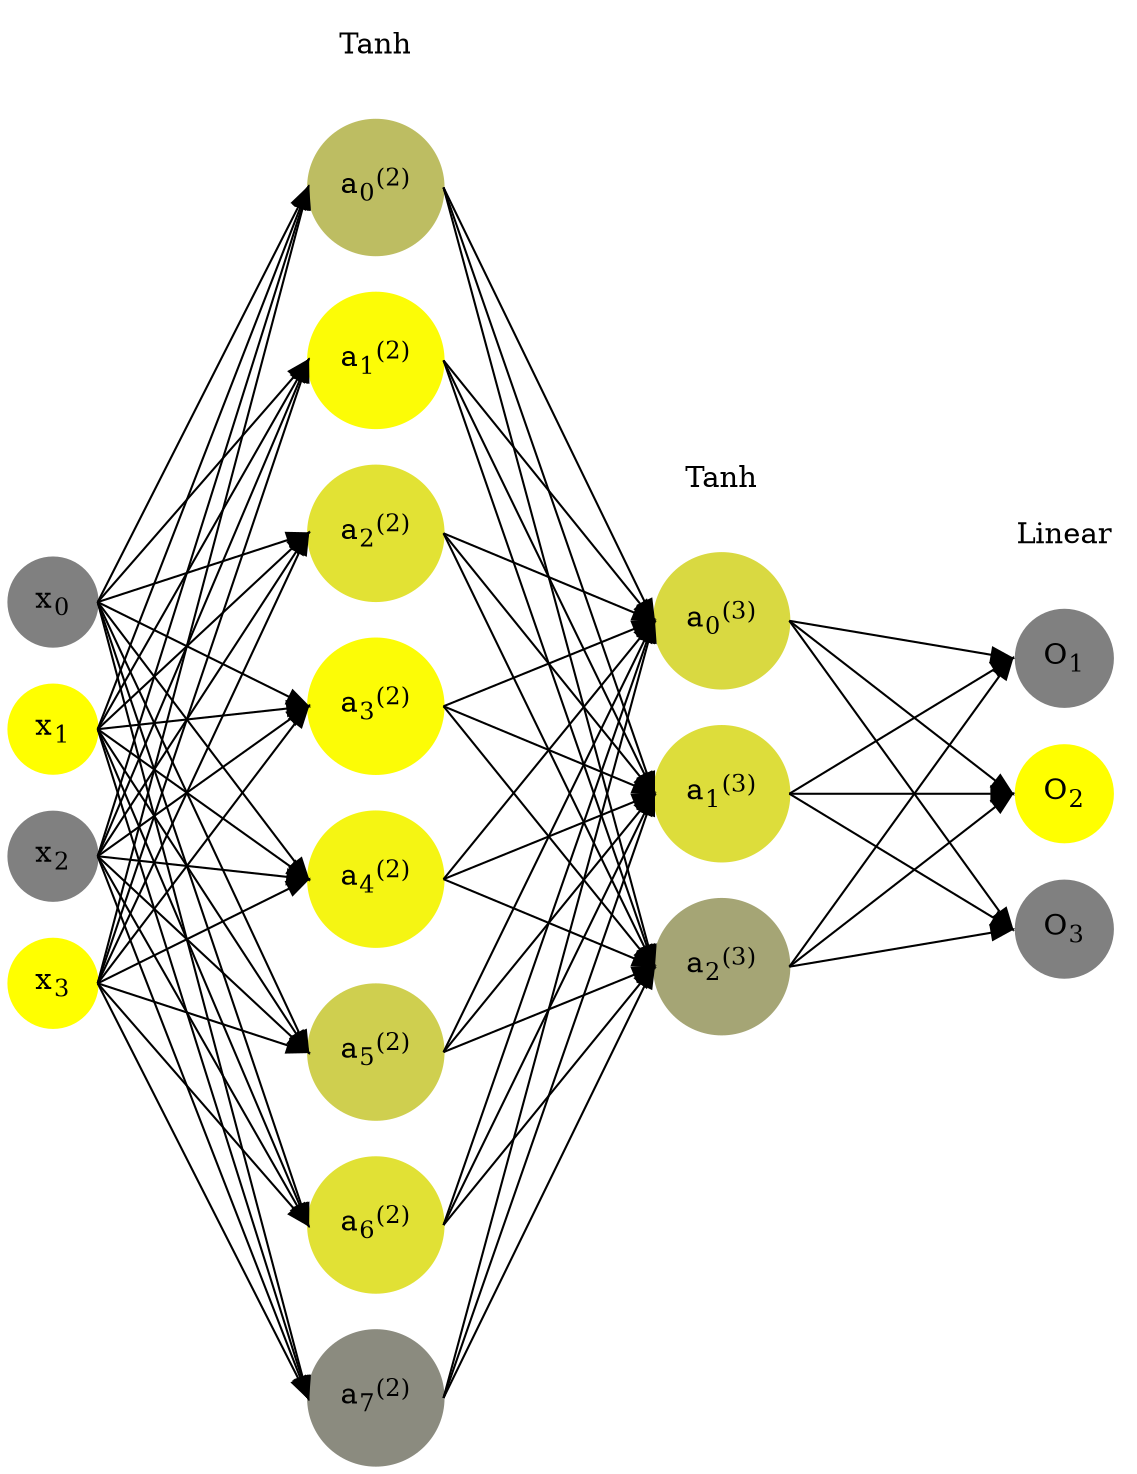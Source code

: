 digraph G {
	rankdir = LR;
	splines=false;
	edge[style=invis];
	ranksep= 1.4;
	{
	node [shape=circle, color="0.1667, 0.0, 0.5", style=filled, fillcolor="0.1667, 0.0, 0.5"];
	x0 [label=<x<sub>0</sub>>];
	}
	{
	node [shape=circle, color="0.1667, 1.0, 1.0", style=filled, fillcolor="0.1667, 1.0, 1.0"];
	x1 [label=<x<sub>1</sub>>];
	}
	{
	node [shape=circle, color="0.1667, 0.0, 0.5", style=filled, fillcolor="0.1667, 0.0, 0.5"];
	x2 [label=<x<sub>2</sub>>];
	}
	{
	node [shape=circle, color="0.1667, 1.0, 1.0", style=filled, fillcolor="0.1667, 1.0, 1.0"];
	x3 [label=<x<sub>3</sub>>];
	}
	{
	node [shape=circle, color="0.1667, 0.477022, 0.738511", style=filled, fillcolor="0.1667, 0.477022, 0.738511"];
	a02 [label=<a<sub>0</sub><sup>(2)</sup>>];
	}
	{
	node [shape=circle, color="0.1667, 0.974039, 0.987019", style=filled, fillcolor="0.1667, 0.974039, 0.987019"];
	a12 [label=<a<sub>1</sub><sup>(2)</sup>>];
	}
	{
	node [shape=circle, color="0.1667, 0.766574, 0.883287", style=filled, fillcolor="0.1667, 0.766574, 0.883287"];
	a22 [label=<a<sub>2</sub><sup>(2)</sup>>];
	}
	{
	node [shape=circle, color="0.1667, 0.976129, 0.988065", style=filled, fillcolor="0.1667, 0.976129, 0.988065"];
	a32 [label=<a<sub>3</sub><sup>(2)</sup>>];
	}
	{
	node [shape=circle, color="0.1667, 0.919507, 0.959753", style=filled, fillcolor="0.1667, 0.919507, 0.959753"];
	a42 [label=<a<sub>4</sub><sup>(2)</sup>>];
	}
	{
	node [shape=circle, color="0.1667, 0.618230, 0.809115", style=filled, fillcolor="0.1667, 0.618230, 0.809115"];
	a52 [label=<a<sub>5</sub><sup>(2)</sup>>];
	}
	{
	node [shape=circle, color="0.1667, 0.761100, 0.880550", style=filled, fillcolor="0.1667, 0.761100, 0.880550"];
	a62 [label=<a<sub>6</sub><sup>(2)</sup>>];
	}
	{
	node [shape=circle, color="0.1667, 0.087237, 0.543619", style=filled, fillcolor="0.1667, 0.087237, 0.543619"];
	a72 [label=<a<sub>7</sub><sup>(2)</sup>>];
	}
	{
	node [shape=circle, color="0.1667, 0.700043, 0.850022", style=filled, fillcolor="0.1667, 0.700043, 0.850022"];
	a03 [label=<a<sub>0</sub><sup>(3)</sup>>];
	}
	{
	node [shape=circle, color="0.1667, 0.730976, 0.865488", style=filled, fillcolor="0.1667, 0.730976, 0.865488"];
	a13 [label=<a<sub>1</sub><sup>(3)</sup>>];
	}
	{
	node [shape=circle, color="0.1667, 0.291523, 0.645761", style=filled, fillcolor="0.1667, 0.291523, 0.645761"];
	a23 [label=<a<sub>2</sub><sup>(3)</sup>>];
	}
	{
	node [shape=circle, color="0.1667, 0.0, 0.5", style=filled, fillcolor="0.1667, 0.0, 0.5"];
	O1 [label=<O<sub>1</sub>>];
	}
	{
	node [shape=circle, color="0.1667, 1.0, 1.0", style=filled, fillcolor="0.1667, 1.0, 1.0"];
	O2 [label=<O<sub>2</sub>>];
	}
	{
	node [shape=circle, color="0.1667, 0.0, 0.5", style=filled, fillcolor="0.1667, 0.0, 0.5"];
	O3 [label=<O<sub>3</sub>>];
	}
	{
	rank=same;
	x0->x1->x2->x3;
	}
	{
	rank=same;
	a02->a12->a22->a32->a42->a52->a62->a72;
	}
	{
	rank=same;
	a03->a13->a23;
	}
	{
	rank=same;
	O1->O2->O3;
	}
	l1 [shape=plaintext,label="Tanh"];
	l1->a02;
	{rank=same; l1;a02};
	l2 [shape=plaintext,label="Tanh"];
	l2->a03;
	{rank=same; l2;a03};
	l3 [shape=plaintext,label="Linear"];
	l3->O1;
	{rank=same; l3;O1};
edge[style=solid, tailport=e, headport=w];
	{x0;x1;x2;x3} -> {a02;a12;a22;a32;a42;a52;a62;a72};
	{a02;a12;a22;a32;a42;a52;a62;a72} -> {a03;a13;a23};
	{a03;a13;a23} -> {O1,O2,O3};
}